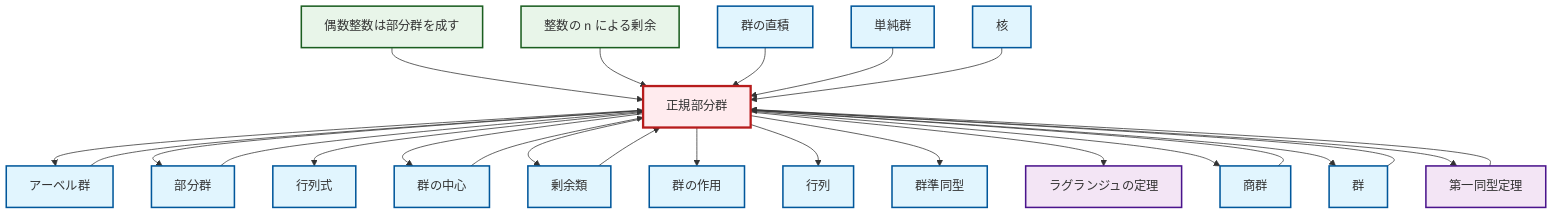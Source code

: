 graph TD
    classDef definition fill:#e1f5fe,stroke:#01579b,stroke-width:2px
    classDef theorem fill:#f3e5f5,stroke:#4a148c,stroke-width:2px
    classDef axiom fill:#fff3e0,stroke:#e65100,stroke-width:2px
    classDef example fill:#e8f5e9,stroke:#1b5e20,stroke-width:2px
    classDef current fill:#ffebee,stroke:#b71c1c,stroke-width:3px
    def-matrix["行列"]:::definition
    ex-quotient-integers-mod-n["整数の n による剰余"]:::example
    def-homomorphism["群準同型"]:::definition
    def-coset["剰余類"]:::definition
    def-kernel["核"]:::definition
    def-abelian-group["アーベル群"]:::definition
    thm-lagrange["ラグランジュの定理"]:::theorem
    def-direct-product["群の直積"]:::definition
    def-group-action["群の作用"]:::definition
    thm-first-isomorphism["第一同型定理"]:::theorem
    ex-even-integers-subgroup["偶数整数は部分群を成す"]:::example
    def-determinant["行列式"]:::definition
    def-subgroup["部分群"]:::definition
    def-group["群"]:::definition
    def-normal-subgroup["正規部分群"]:::definition
    def-quotient-group["商群"]:::definition
    def-simple-group["単純群"]:::definition
    def-center-of-group["群の中心"]:::definition
    def-normal-subgroup --> def-abelian-group
    def-abelian-group --> def-normal-subgroup
    def-subgroup --> def-normal-subgroup
    def-normal-subgroup --> def-subgroup
    ex-even-integers-subgroup --> def-normal-subgroup
    ex-quotient-integers-mod-n --> def-normal-subgroup
    def-normal-subgroup --> def-determinant
    def-normal-subgroup --> def-center-of-group
    def-normal-subgroup --> def-coset
    def-center-of-group --> def-normal-subgroup
    def-normal-subgroup --> def-group-action
    def-quotient-group --> def-normal-subgroup
    def-group --> def-normal-subgroup
    def-normal-subgroup --> def-matrix
    def-normal-subgroup --> def-homomorphism
    def-direct-product --> def-normal-subgroup
    def-coset --> def-normal-subgroup
    def-normal-subgroup --> thm-lagrange
    thm-first-isomorphism --> def-normal-subgroup
    def-normal-subgroup --> def-quotient-group
    def-simple-group --> def-normal-subgroup
    def-normal-subgroup --> def-group
    def-kernel --> def-normal-subgroup
    def-normal-subgroup --> thm-first-isomorphism
    class def-normal-subgroup current